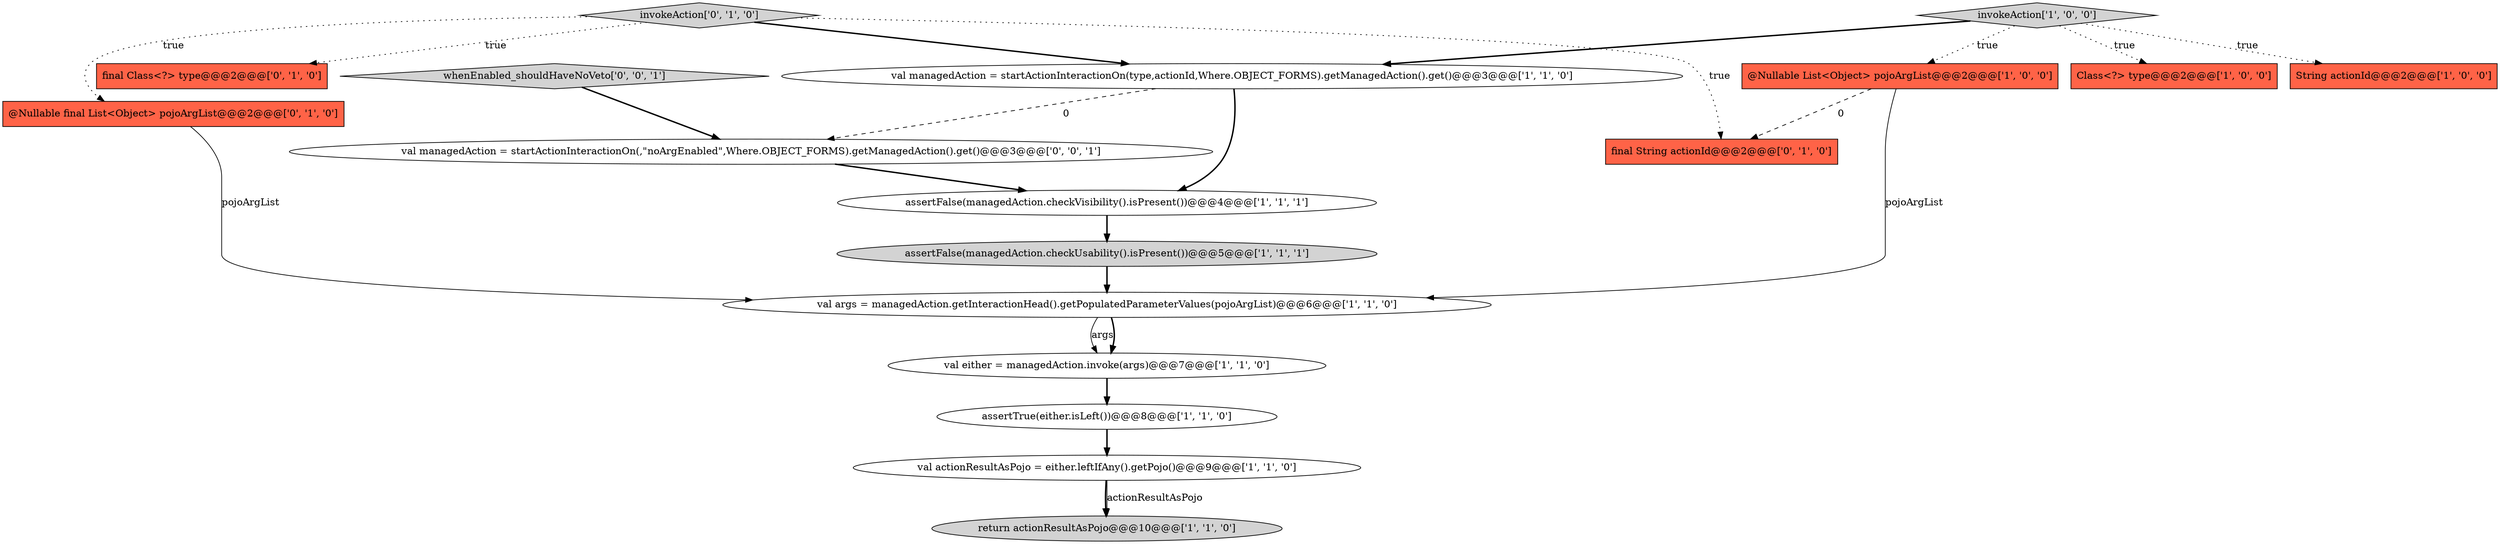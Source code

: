 digraph {
17 [style = filled, label = "whenEnabled_shouldHaveNoVeto['0', '0', '1']", fillcolor = lightgray, shape = diamond image = "AAA0AAABBB3BBB"];
12 [style = filled, label = "final Class<?> type@@@2@@@['0', '1', '0']", fillcolor = tomato, shape = box image = "AAA0AAABBB2BBB"];
15 [style = filled, label = "final String actionId@@@2@@@['0', '1', '0']", fillcolor = tomato, shape = box image = "AAA1AAABBB2BBB"];
1 [style = filled, label = "Class<?> type@@@2@@@['1', '0', '0']", fillcolor = tomato, shape = box image = "AAA0AAABBB1BBB"];
6 [style = filled, label = "val either = managedAction.invoke(args)@@@7@@@['1', '1', '0']", fillcolor = white, shape = ellipse image = "AAA0AAABBB1BBB"];
16 [style = filled, label = "val managedAction = startActionInteractionOn(,\"noArgEnabled\",Where.OBJECT_FORMS).getManagedAction().get()@@@3@@@['0', '0', '1']", fillcolor = white, shape = ellipse image = "AAA0AAABBB3BBB"];
10 [style = filled, label = "return actionResultAsPojo@@@10@@@['1', '1', '0']", fillcolor = lightgray, shape = ellipse image = "AAA0AAABBB1BBB"];
11 [style = filled, label = "invokeAction['1', '0', '0']", fillcolor = lightgray, shape = diamond image = "AAA0AAABBB1BBB"];
8 [style = filled, label = "assertTrue(either.isLeft())@@@8@@@['1', '1', '0']", fillcolor = white, shape = ellipse image = "AAA0AAABBB1BBB"];
5 [style = filled, label = "@Nullable List<Object> pojoArgList@@@2@@@['1', '0', '0']", fillcolor = tomato, shape = box image = "AAA1AAABBB1BBB"];
9 [style = filled, label = "assertFalse(managedAction.checkUsability().isPresent())@@@5@@@['1', '1', '1']", fillcolor = lightgray, shape = ellipse image = "AAA0AAABBB1BBB"];
13 [style = filled, label = "@Nullable final List<Object> pojoArgList@@@2@@@['0', '1', '0']", fillcolor = tomato, shape = box image = "AAA0AAABBB2BBB"];
14 [style = filled, label = "invokeAction['0', '1', '0']", fillcolor = lightgray, shape = diamond image = "AAA0AAABBB2BBB"];
2 [style = filled, label = "String actionId@@@2@@@['1', '0', '0']", fillcolor = tomato, shape = box image = "AAA0AAABBB1BBB"];
0 [style = filled, label = "val managedAction = startActionInteractionOn(type,actionId,Where.OBJECT_FORMS).getManagedAction().get()@@@3@@@['1', '1', '0']", fillcolor = white, shape = ellipse image = "AAA0AAABBB1BBB"];
4 [style = filled, label = "val actionResultAsPojo = either.leftIfAny().getPojo()@@@9@@@['1', '1', '0']", fillcolor = white, shape = ellipse image = "AAA0AAABBB1BBB"];
3 [style = filled, label = "assertFalse(managedAction.checkVisibility().isPresent())@@@4@@@['1', '1', '1']", fillcolor = white, shape = ellipse image = "AAA0AAABBB1BBB"];
7 [style = filled, label = "val args = managedAction.getInteractionHead().getPopulatedParameterValues(pojoArgList)@@@6@@@['1', '1', '0']", fillcolor = white, shape = ellipse image = "AAA0AAABBB1BBB"];
0->3 [style = bold, label=""];
4->10 [style = bold, label=""];
16->3 [style = bold, label=""];
14->12 [style = dotted, label="true"];
4->10 [style = solid, label="actionResultAsPojo"];
7->6 [style = solid, label="args"];
11->1 [style = dotted, label="true"];
0->16 [style = dashed, label="0"];
11->5 [style = dotted, label="true"];
13->7 [style = solid, label="pojoArgList"];
9->7 [style = bold, label=""];
5->7 [style = solid, label="pojoArgList"];
14->13 [style = dotted, label="true"];
3->9 [style = bold, label=""];
14->15 [style = dotted, label="true"];
11->0 [style = bold, label=""];
11->2 [style = dotted, label="true"];
14->0 [style = bold, label=""];
6->8 [style = bold, label=""];
7->6 [style = bold, label=""];
8->4 [style = bold, label=""];
5->15 [style = dashed, label="0"];
17->16 [style = bold, label=""];
}
